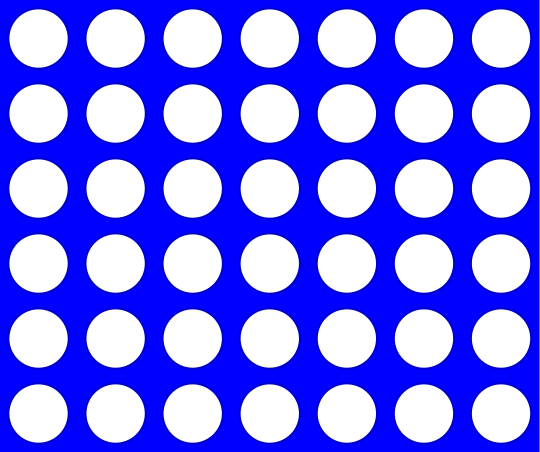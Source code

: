 digraph g {
    node [shape=circle, style=filled, fillcolor=white, color=blue3, fixedsize=true,width=.4];
    bgcolor=blue;
    rankdir=LR;
    nodesep=0.1;
    ranksep=0.1;
    linesep=0.1;

    b50 [label=""]
    b51 [label=""]
    b52 [label=""]
    b53 [label=""]
    b54 [label=""]
    b55 [label=""]
    b56 [label=""]

    b50 -> b51 -> b52 -> b53 -> b54 -> b55 -> b56 [style=invis];

    b40 [label=""]
    b41 [label=""]
    b42 [label=""]
    b43 [label=""]
    b44 [label=""]
    b45 [label=""]
    b46 [label=""]

    b40 -> b41 -> b42 -> b43 -> b44 -> b45 -> b46 [style=invis];

    b30 [label=""]
    b31 [label=""]
    b32 [label=""]
    b33 [label=""]
    b34 [label=""]
    b35 [label=""]
    b36 [label=""]

    b30 -> b31 -> b32 -> b33 -> b34 -> b35 -> b36 [style=invis];

    b20 [label=""]
    b21 [label=""]
    b22 [label=""]
    b23 [label=""]
    b24 [label=""]
    b25 [label=""]
    b26 [label=""]

    b20 -> b21 -> b22 -> b23 -> b24 -> b25 -> b26 [style=invis];

    b10 [label=""]
    b11 [label=""]
    b12 [label=""]
    b13 [label=""]
    b14 [label=""]
    b15 [label=""]
    b16 [label=""]

    b10 -> b11 -> b12 -> b13 -> b14 -> b15 -> b16 [style=invis];

    b00 [label=""]
    b01 [label=""]
    b02 [label=""]
    b03 [label=""]
    b04 [label=""]
    b05 [label=""]
    b06 [label=""]

    b00 -> b01 -> b02 -> b03 -> b04 -> b05 -> b06 [style=invis];
}
